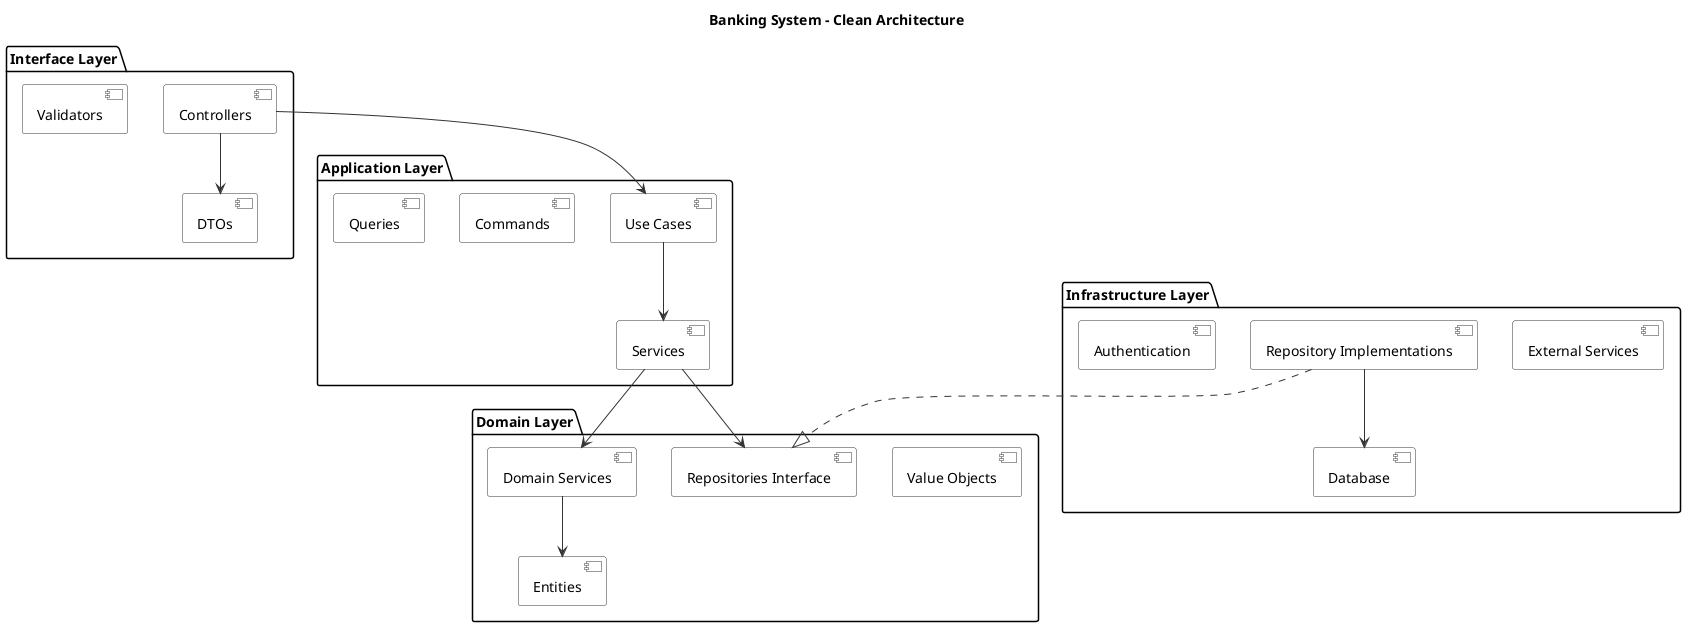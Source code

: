 @startuml "Banking System Architecture"

' Styling
skinparam componentStyle uml2
skinparam component {
  BackgroundColor white
  BorderColor #333333
  ArrowColor #333333
}

' Title
title Banking System - Clean Architecture

' Layers
package "Interface Layer" {
  [Controllers]
  [DTOs]
  [Validators]
}

package "Application Layer" {
  [Use Cases]
  [Services]
  [Commands]
  [Queries]
}

package "Domain Layer" {
  [Entities]
  [Value Objects]
  [Domain Services]
  [Repositories Interface]
}

package "Infrastructure Layer" {
  [Database]
  [External Services]
  [Repository Implementations]
  [Authentication]
}

' Relationships
[Controllers] --> [DTOs]
[Controllers] --> [Use Cases]
[Use Cases] --> [Services]
[Services] --> [Domain Services]
[Domain Services] --> [Entities]
[Services] --> [Repositories Interface]
[Repository Implementations] --> [Database]
[Repository Implementations] ..|> [Repositories Interface]

@enduml

@startuml "Authentication Flow"

title Banking System - Authentication Flow

actor User
participant "API Gateway" as Gateway
participant "Auth Controller" as AuthCtrl
participant "Auth Service" as AuthSvc
participant "User Repository" as UserRepo
database "Database" as DB

User -> Gateway: Login Request
Gateway -> AuthCtrl: POST /auth/login
AuthCtrl -> AuthSvc: authenticate(credentials)
AuthSvc -> UserRepo: findByUsername()
UserRepo -> DB: SELECT user
DB --> UserRepo: User data
UserRepo --> AuthSvc: User entity
AuthSvc -> AuthSvc: validate password
AuthSvc -> AuthSvc: generate JWT
AuthSvc --> AuthCtrl: JWT token
AuthCtrl --> Gateway: 200 OK + token
Gateway --> User: Authentication response

@enduml

@startuml "Transaction Flow"

title Banking System - Transaction Flow

actor User
participant "API Gateway" as Gateway
participant "Transaction Controller" as TxCtrl
participant "Transaction Service" as TxSvc
participant "Account Service" as AccSvc
participant "Transaction Repository" as TxRepo
database "Database" as DB

User -> Gateway: Create Transaction
Gateway -> TxCtrl: POST /transactions
TxCtrl -> TxSvc: createTransaction()
TxSvc -> AccSvc: validateAccounts()
AccSvc -> DB: Check balances
DB --> AccSvc: Account data
TxSvc -> TxSvc: validate transaction
TxSvc -> TxRepo: save()
TxRepo -> DB: BEGIN Transaction
TxRepo -> DB: Update source account
TxRepo -> DB: Update target account
TxRepo -> DB: Save transaction
DB --> TxRepo: Confirmation
TxRepo -> DB: COMMIT
TxRepo --> TxSvc: Transaction result
TxSvc --> TxCtrl: Transaction details
TxCtrl --> Gateway: 201 Created
Gateway --> User: Transaction confirmation

@enduml

@startuml "Account Management Flow"

title Banking System - Account Management Flow

actor User
participant "API Gateway" as Gateway
participant "Account Controller" as AccCtrl
participant "Account Service" as AccSvc
participant "User Service" as UserSvc
participant "Account Repository" as AccRepo
database "Database" as DB

User -> Gateway: Create Account
Gateway -> AccCtrl: POST /accounts
AccCtrl -> AccSvc: createAccount()
AccSvc -> UserSvc: validateUser()
UserSvc -> DB: Check user exists
DB --> UserSvc: User data
AccSvc -> AccSvc: generate account number
AccSvc -> AccRepo: save()
AccRepo -> DB: Insert account
DB --> AccRepo: Confirmation
AccRepo --> AccSvc: Account details
AccSvc --> AccCtrl: New account info
AccCtrl --> Gateway: 201 Created
Gateway --> User: Account created

@enduml
